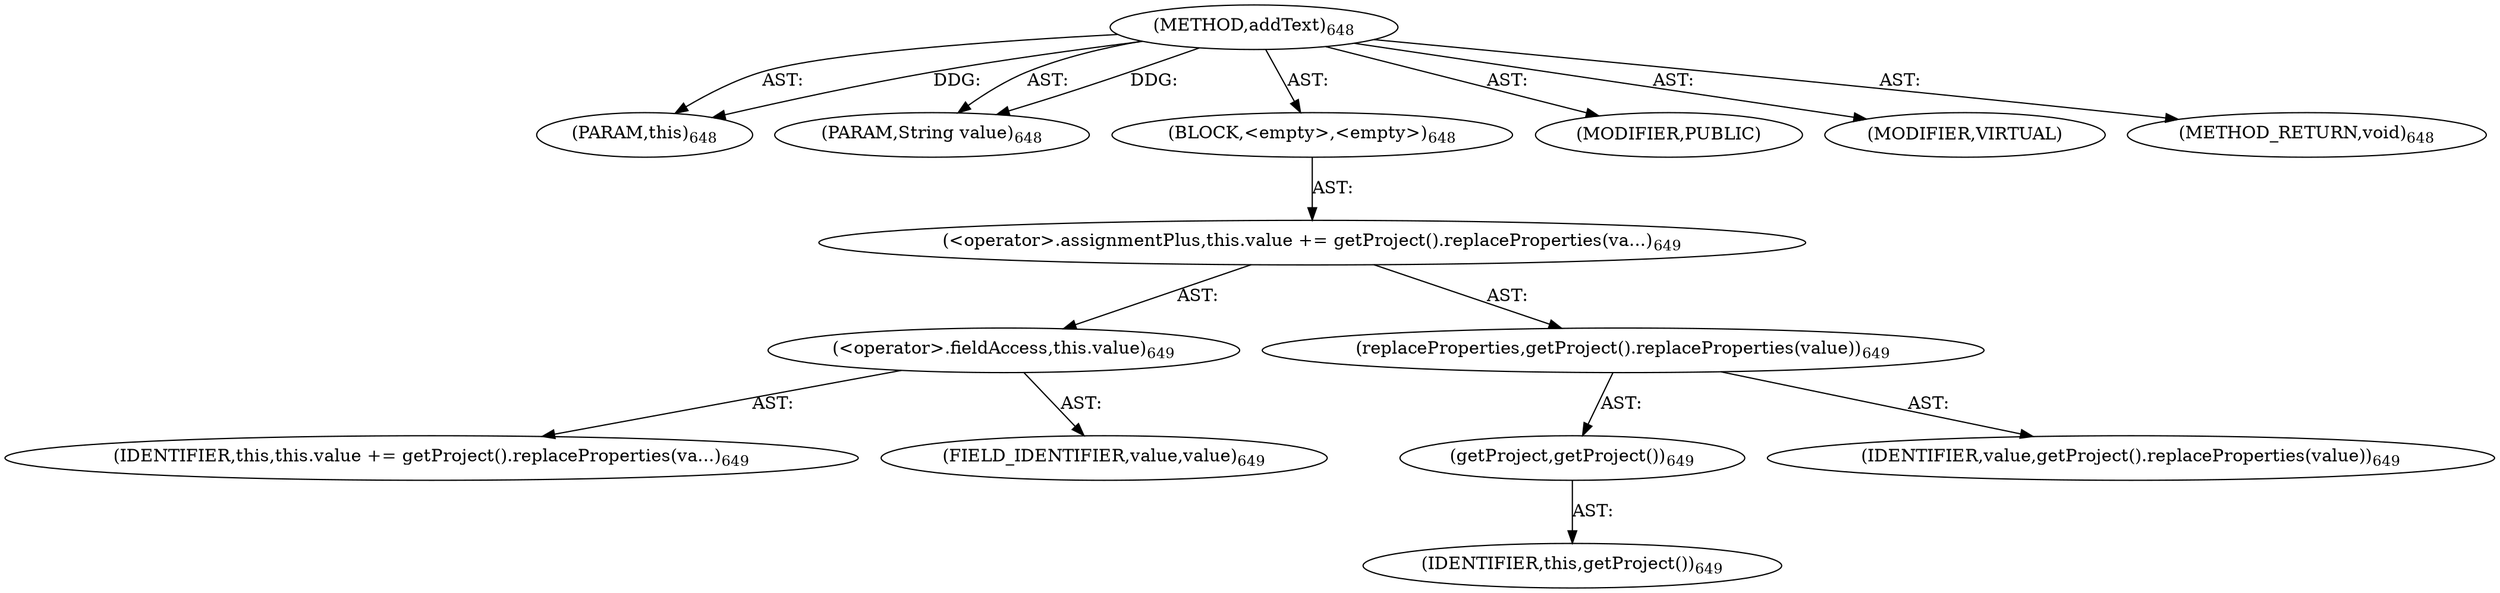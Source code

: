 digraph "addText" {  
"111669149721" [label = <(METHOD,addText)<SUB>648</SUB>> ]
"115964117009" [label = <(PARAM,this)<SUB>648</SUB>> ]
"115964117046" [label = <(PARAM,String value)<SUB>648</SUB>> ]
"25769803881" [label = <(BLOCK,&lt;empty&gt;,&lt;empty&gt;)<SUB>648</SUB>> ]
"30064771475" [label = <(&lt;operator&gt;.assignmentPlus,this.value += getProject().replaceProperties(va...)<SUB>649</SUB>> ]
"30064771476" [label = <(&lt;operator&gt;.fieldAccess,this.value)<SUB>649</SUB>> ]
"68719476768" [label = <(IDENTIFIER,this,this.value += getProject().replaceProperties(va...)<SUB>649</SUB>> ]
"55834574946" [label = <(FIELD_IDENTIFIER,value,value)<SUB>649</SUB>> ]
"30064771477" [label = <(replaceProperties,getProject().replaceProperties(value))<SUB>649</SUB>> ]
"30064771478" [label = <(getProject,getProject())<SUB>649</SUB>> ]
"68719476769" [label = <(IDENTIFIER,this,getProject())<SUB>649</SUB>> ]
"68719477051" [label = <(IDENTIFIER,value,getProject().replaceProperties(value))<SUB>649</SUB>> ]
"133143986249" [label = <(MODIFIER,PUBLIC)> ]
"133143986250" [label = <(MODIFIER,VIRTUAL)> ]
"128849018905" [label = <(METHOD_RETURN,void)<SUB>648</SUB>> ]
  "111669149721" -> "115964117009"  [ label = "AST: "] 
  "111669149721" -> "115964117046"  [ label = "AST: "] 
  "111669149721" -> "25769803881"  [ label = "AST: "] 
  "111669149721" -> "133143986249"  [ label = "AST: "] 
  "111669149721" -> "133143986250"  [ label = "AST: "] 
  "111669149721" -> "128849018905"  [ label = "AST: "] 
  "25769803881" -> "30064771475"  [ label = "AST: "] 
  "30064771475" -> "30064771476"  [ label = "AST: "] 
  "30064771475" -> "30064771477"  [ label = "AST: "] 
  "30064771476" -> "68719476768"  [ label = "AST: "] 
  "30064771476" -> "55834574946"  [ label = "AST: "] 
  "30064771477" -> "30064771478"  [ label = "AST: "] 
  "30064771477" -> "68719477051"  [ label = "AST: "] 
  "30064771478" -> "68719476769"  [ label = "AST: "] 
  "111669149721" -> "115964117009"  [ label = "DDG: "] 
  "111669149721" -> "115964117046"  [ label = "DDG: "] 
}
